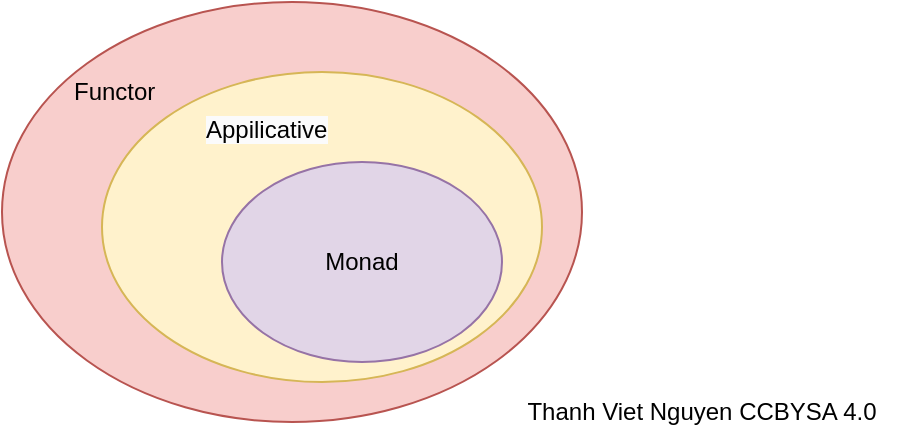 <mxfile version="25.0.2">
  <diagram name="Page-1" id="sg9TavfE5MA7i4shBwbE">
    <mxGraphModel dx="758" dy="512" grid="1" gridSize="10" guides="1" tooltips="1" connect="1" arrows="1" fold="1" page="1" pageScale="1" pageWidth="850" pageHeight="1100" math="0" shadow="0">
      <root>
        <mxCell id="0" />
        <mxCell id="1" parent="0" />
        <mxCell id="A0bGRwV5jOeBm8B01lAJ-3" value="" style="ellipse;whiteSpace=wrap;html=1;fillColor=#f8cecc;strokeColor=#b85450;" parent="1" vertex="1">
          <mxGeometry x="90" y="350" width="290" height="210" as="geometry" />
        </mxCell>
        <mxCell id="A0bGRwV5jOeBm8B01lAJ-4" value="" style="ellipse;whiteSpace=wrap;html=1;fillColor=#fff2cc;strokeColor=#d6b656;" parent="1" vertex="1">
          <mxGeometry x="140" y="385" width="220" height="155" as="geometry" />
        </mxCell>
        <mxCell id="A0bGRwV5jOeBm8B01lAJ-5" value="Functor" style="text;strokeColor=none;fillColor=none;align=left;verticalAlign=middle;spacingLeft=4;spacingRight=4;overflow=hidden;points=[[0,0.5],[1,0.5]];portConstraint=eastwest;rotatable=0;whiteSpace=wrap;html=1;" parent="1" vertex="1">
          <mxGeometry x="120" y="380" width="80" height="30" as="geometry" />
        </mxCell>
        <mxCell id="A0bGRwV5jOeBm8B01lAJ-6" value="&lt;span style=&quot;color: rgb(0, 0, 0); font-family: Helvetica; font-size: 12px; font-style: normal; font-variant-ligatures: normal; font-variant-caps: normal; font-weight: 400; letter-spacing: normal; orphans: 2; text-align: center; text-indent: 0px; text-transform: none; widows: 2; word-spacing: 0px; -webkit-text-stroke-width: 0px; white-space: normal; background-color: rgb(251, 251, 251); text-decoration-thickness: initial; text-decoration-style: initial; text-decoration-color: initial; display: inline !important; float: none;&quot;&gt;Appilicative&lt;/span&gt;" style="text;whiteSpace=wrap;html=1;" parent="1" vertex="1">
          <mxGeometry x="190" y="400" width="90" height="40" as="geometry" />
        </mxCell>
        <mxCell id="A0bGRwV5jOeBm8B01lAJ-7" value="Monad" style="ellipse;whiteSpace=wrap;html=1;fillColor=#e1d5e7;strokeColor=#9673a6;" parent="1" vertex="1">
          <mxGeometry x="200" y="430" width="140" height="100" as="geometry" />
        </mxCell>
        <mxCell id="cgz9KtMrHBNqFp9b-QcK-1" value="Thanh Viet Nguyen CCBYSA 4.0" style="text;html=1;align=center;verticalAlign=middle;whiteSpace=wrap;rounded=0;" vertex="1" parent="1">
          <mxGeometry x="330" y="540" width="220" height="30" as="geometry" />
        </mxCell>
      </root>
    </mxGraphModel>
  </diagram>
</mxfile>
